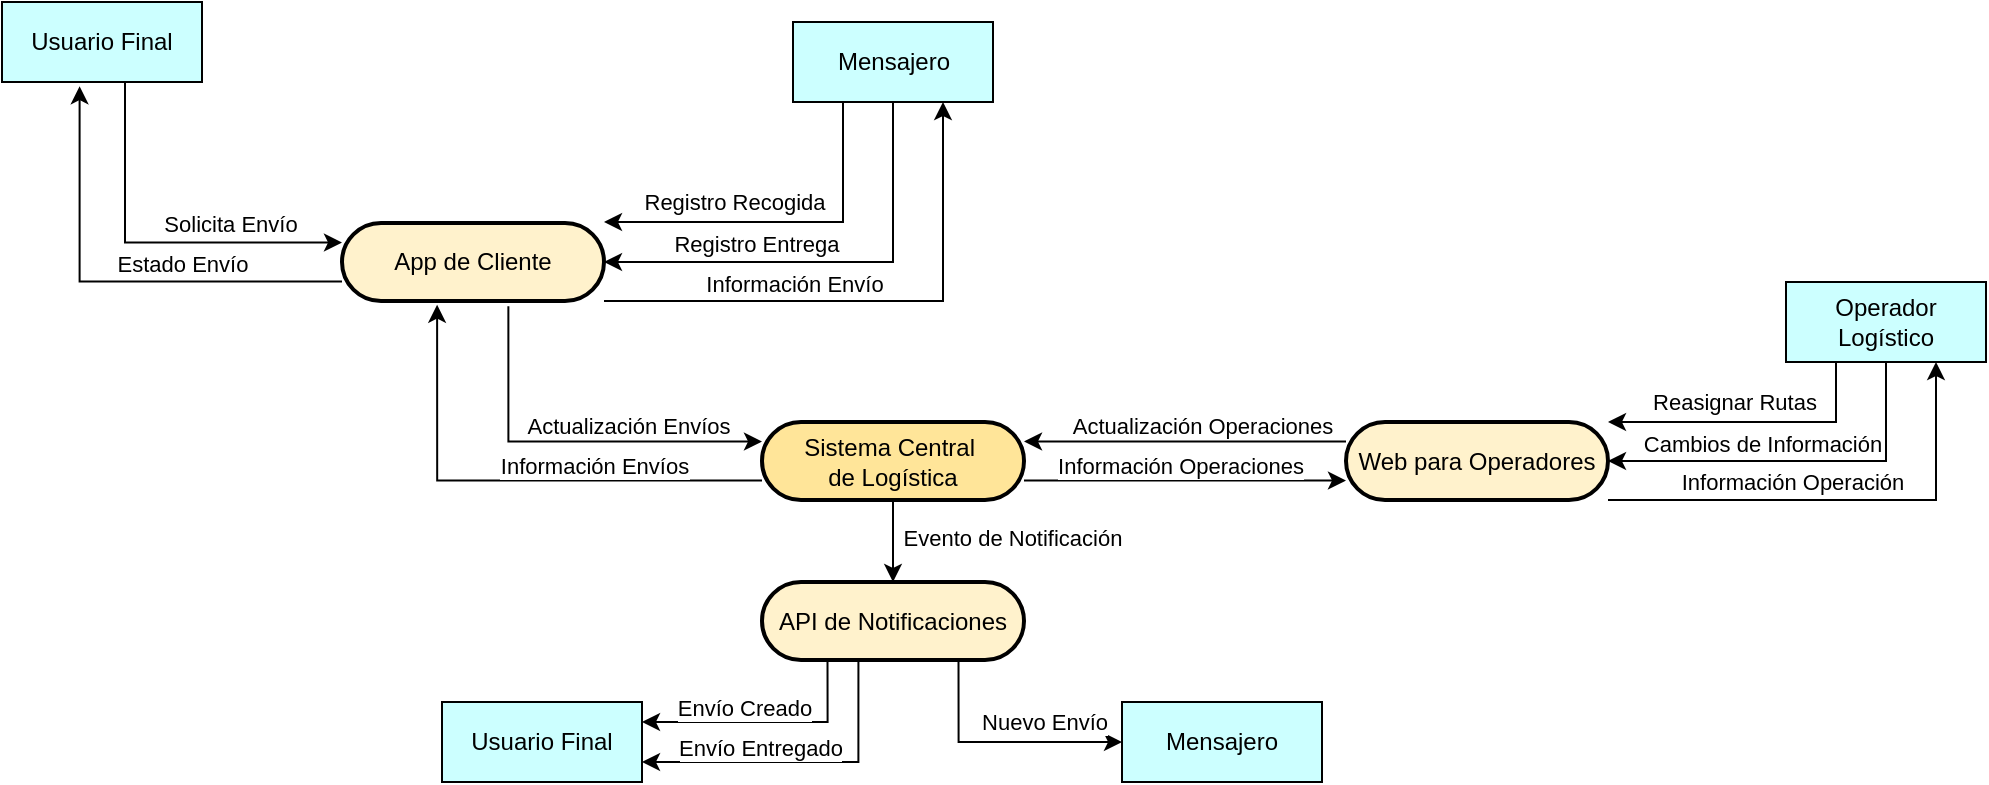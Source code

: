 <mxfile version="28.2.0">
  <diagram id="NudhkcSevDk4t6rfdYE9" name="Page-1">
    <mxGraphModel dx="1127" dy="551" grid="1" gridSize="10" guides="1" tooltips="1" connect="1" arrows="1" fold="1" page="1" pageScale="1" pageWidth="850" pageHeight="1100" math="0" shadow="0">
      <root>
        <mxCell id="0" />
        <mxCell id="1" parent="0" />
        <mxCell id="DDVRxTxTWWjVs_9O8drO-49" style="edgeStyle=orthogonalEdgeStyle;rounded=0;orthogonalLoop=1;jettySize=auto;html=1;exitX=1;exitY=1;exitDx=0;exitDy=0;entryX=0.75;entryY=1;entryDx=0;entryDy=0;" edge="1" parent="1" source="7" target="DDVRxTxTWWjVs_9O8drO-27">
          <mxGeometry relative="1" as="geometry">
            <Array as="points">
              <mxPoint x="511" y="180" />
            </Array>
          </mxGeometry>
        </mxCell>
        <mxCell id="DDVRxTxTWWjVs_9O8drO-52" value="Información Envío" style="edgeLabel;html=1;align=center;verticalAlign=middle;resizable=0;points=[];" vertex="1" connectable="0" parent="DDVRxTxTWWjVs_9O8drO-49">
          <mxGeometry x="-0.286" y="-2" relative="1" as="geometry">
            <mxPoint x="-1" y="-11" as="offset" />
          </mxGeometry>
        </mxCell>
        <mxCell id="DDVRxTxTWWjVs_9O8drO-64" style="edgeStyle=orthogonalEdgeStyle;rounded=0;orthogonalLoop=1;jettySize=auto;html=1;entryX=0;entryY=0.25;entryDx=0;entryDy=0;exitX=0.635;exitY=1.066;exitDx=0;exitDy=0;exitPerimeter=0;" edge="1" parent="1" source="7" target="DDVRxTxTWWjVs_9O8drO-22">
          <mxGeometry relative="1" as="geometry">
            <Array as="points">
              <mxPoint x="293" y="250" />
            </Array>
          </mxGeometry>
        </mxCell>
        <mxCell id="DDVRxTxTWWjVs_9O8drO-66" value="Actualización Envíos" style="edgeLabel;html=1;align=center;verticalAlign=middle;resizable=0;points=[];" vertex="1" connectable="0" parent="DDVRxTxTWWjVs_9O8drO-64">
          <mxGeometry x="0.14" y="3" relative="1" as="geometry">
            <mxPoint x="16" y="-5" as="offset" />
          </mxGeometry>
        </mxCell>
        <mxCell id="7" value="App de Cliente" style="rounded=1;whiteSpace=wrap;arcSize=50;strokeWidth=2;fillColor=#FFF2CC;" parent="1" vertex="1">
          <mxGeometry x="210" y="140.5" width="131" height="39" as="geometry" />
        </mxCell>
        <mxCell id="DDVRxTxTWWjVs_9O8drO-61" style="edgeStyle=orthogonalEdgeStyle;rounded=0;orthogonalLoop=1;jettySize=auto;html=1;exitX=1;exitY=0.75;exitDx=0;exitDy=0;entryX=0;entryY=0.75;entryDx=0;entryDy=0;" edge="1" parent="1" source="DDVRxTxTWWjVs_9O8drO-22" target="DDVRxTxTWWjVs_9O8drO-24">
          <mxGeometry relative="1" as="geometry" />
        </mxCell>
        <mxCell id="DDVRxTxTWWjVs_9O8drO-68" value="Información Operaciones" style="edgeLabel;html=1;align=center;verticalAlign=middle;resizable=0;points=[];" vertex="1" connectable="0" parent="DDVRxTxTWWjVs_9O8drO-61">
          <mxGeometry x="-0.266" y="-3" relative="1" as="geometry">
            <mxPoint x="19" y="-11" as="offset" />
          </mxGeometry>
        </mxCell>
        <mxCell id="DDVRxTxTWWjVs_9O8drO-71" style="edgeStyle=orthogonalEdgeStyle;rounded=0;orthogonalLoop=1;jettySize=auto;html=1;entryX=0.5;entryY=0;entryDx=0;entryDy=0;" edge="1" parent="1" source="DDVRxTxTWWjVs_9O8drO-22" target="DDVRxTxTWWjVs_9O8drO-23">
          <mxGeometry relative="1" as="geometry" />
        </mxCell>
        <mxCell id="DDVRxTxTWWjVs_9O8drO-72" value="Evento de Notificación" style="edgeLabel;html=1;align=center;verticalAlign=middle;resizable=0;points=[];" vertex="1" connectable="0" parent="DDVRxTxTWWjVs_9O8drO-71">
          <mxGeometry x="-0.139" y="-2" relative="1" as="geometry">
            <mxPoint x="61" y="1" as="offset" />
          </mxGeometry>
        </mxCell>
        <mxCell id="DDVRxTxTWWjVs_9O8drO-22" value="Sistema Central &#xa;de Logística" style="rounded=1;whiteSpace=wrap;arcSize=50;strokeWidth=2;fillColor=#FFE599;" vertex="1" parent="1">
          <mxGeometry x="420" y="240" width="131" height="39" as="geometry" />
        </mxCell>
        <mxCell id="DDVRxTxTWWjVs_9O8drO-73" style="edgeStyle=orthogonalEdgeStyle;rounded=0;orthogonalLoop=1;jettySize=auto;html=1;exitX=0.25;exitY=1;exitDx=0;exitDy=0;entryX=1;entryY=0.25;entryDx=0;entryDy=0;" edge="1" parent="1" source="DDVRxTxTWWjVs_9O8drO-23" target="DDVRxTxTWWjVs_9O8drO-29">
          <mxGeometry relative="1" as="geometry" />
        </mxCell>
        <mxCell id="DDVRxTxTWWjVs_9O8drO-78" value="Envío Creado" style="edgeLabel;html=1;align=center;verticalAlign=middle;resizable=0;points=[];" vertex="1" connectable="0" parent="DDVRxTxTWWjVs_9O8drO-73">
          <mxGeometry x="0.543" relative="1" as="geometry">
            <mxPoint x="22" y="-7" as="offset" />
          </mxGeometry>
        </mxCell>
        <mxCell id="DDVRxTxTWWjVs_9O8drO-74" style="edgeStyle=orthogonalEdgeStyle;rounded=0;orthogonalLoop=1;jettySize=auto;html=1;exitX=0.75;exitY=1;exitDx=0;exitDy=0;entryX=0;entryY=0.5;entryDx=0;entryDy=0;" edge="1" parent="1" source="DDVRxTxTWWjVs_9O8drO-23" target="DDVRxTxTWWjVs_9O8drO-30">
          <mxGeometry relative="1" as="geometry" />
        </mxCell>
        <mxCell id="DDVRxTxTWWjVs_9O8drO-80" value="Nuevo Envío" style="edgeLabel;html=1;align=center;verticalAlign=middle;resizable=0;points=[];" vertex="1" connectable="0" parent="DDVRxTxTWWjVs_9O8drO-74">
          <mxGeometry x="-0.021" y="2" relative="1" as="geometry">
            <mxPoint x="23" y="-8" as="offset" />
          </mxGeometry>
        </mxCell>
        <mxCell id="DDVRxTxTWWjVs_9O8drO-77" style="edgeStyle=orthogonalEdgeStyle;rounded=0;orthogonalLoop=1;jettySize=auto;html=1;exitX=0.368;exitY=1.025;exitDx=0;exitDy=0;entryX=1;entryY=0.75;entryDx=0;entryDy=0;exitPerimeter=0;" edge="1" parent="1" source="DDVRxTxTWWjVs_9O8drO-23" target="DDVRxTxTWWjVs_9O8drO-29">
          <mxGeometry relative="1" as="geometry" />
        </mxCell>
        <mxCell id="DDVRxTxTWWjVs_9O8drO-79" value="Envío Entregado" style="edgeLabel;html=1;align=center;verticalAlign=middle;resizable=0;points=[];" vertex="1" connectable="0" parent="DDVRxTxTWWjVs_9O8drO-77">
          <mxGeometry x="0.28" y="1" relative="1" as="geometry">
            <mxPoint x="2" y="-8" as="offset" />
          </mxGeometry>
        </mxCell>
        <mxCell id="DDVRxTxTWWjVs_9O8drO-23" value="API de Notificaciones" style="rounded=1;whiteSpace=wrap;arcSize=50;strokeWidth=2;fillColor=#FFF2CC;" vertex="1" parent="1">
          <mxGeometry x="420" y="320" width="131" height="39" as="geometry" />
        </mxCell>
        <mxCell id="DDVRxTxTWWjVs_9O8drO-62" style="edgeStyle=orthogonalEdgeStyle;rounded=0;orthogonalLoop=1;jettySize=auto;html=1;exitX=0;exitY=0.25;exitDx=0;exitDy=0;entryX=1;entryY=0.25;entryDx=0;entryDy=0;" edge="1" parent="1" source="DDVRxTxTWWjVs_9O8drO-24" target="DDVRxTxTWWjVs_9O8drO-22">
          <mxGeometry relative="1" as="geometry" />
        </mxCell>
        <mxCell id="DDVRxTxTWWjVs_9O8drO-67" value="Actualización Operaciones" style="edgeLabel;html=1;align=center;verticalAlign=middle;resizable=0;points=[];" vertex="1" connectable="0" parent="DDVRxTxTWWjVs_9O8drO-62">
          <mxGeometry x="0.06" y="-3" relative="1" as="geometry">
            <mxPoint x="13" y="-5" as="offset" />
          </mxGeometry>
        </mxCell>
        <mxCell id="DDVRxTxTWWjVs_9O8drO-24" value="Web para Operadores" style="rounded=1;whiteSpace=wrap;arcSize=50;strokeWidth=2;fillColor=#FFF2CC;" vertex="1" parent="1">
          <mxGeometry x="712" y="240" width="131" height="39" as="geometry" />
        </mxCell>
        <mxCell id="DDVRxTxTWWjVs_9O8drO-35" style="edgeStyle=orthogonalEdgeStyle;rounded=0;orthogonalLoop=1;jettySize=auto;html=1;exitX=0.615;exitY=0.984;exitDx=0;exitDy=0;entryX=0;entryY=0.25;entryDx=0;entryDy=0;exitPerimeter=0;" edge="1" parent="1" source="DDVRxTxTWWjVs_9O8drO-26" target="7">
          <mxGeometry relative="1" as="geometry" />
        </mxCell>
        <mxCell id="DDVRxTxTWWjVs_9O8drO-37" value="Solicita Envío" style="edgeLabel;html=1;align=center;verticalAlign=middle;resizable=0;points=[];" vertex="1" connectable="0" parent="DDVRxTxTWWjVs_9O8drO-35">
          <mxGeometry x="-0.161" y="2" relative="1" as="geometry">
            <mxPoint x="50" y="-8" as="offset" />
          </mxGeometry>
        </mxCell>
        <mxCell id="DDVRxTxTWWjVs_9O8drO-26" value="Usuario Final" style="rounded=0;whiteSpace=wrap;html=1;fillColor=#CCFFFF;" vertex="1" parent="1">
          <mxGeometry x="40" y="30" width="100" height="40" as="geometry" />
        </mxCell>
        <mxCell id="DDVRxTxTWWjVs_9O8drO-46" style="edgeStyle=orthogonalEdgeStyle;rounded=0;orthogonalLoop=1;jettySize=auto;html=1;entryX=1;entryY=0.5;entryDx=0;entryDy=0;exitX=0.5;exitY=1;exitDx=0;exitDy=0;" edge="1" parent="1" source="DDVRxTxTWWjVs_9O8drO-27" target="7">
          <mxGeometry relative="1" as="geometry" />
        </mxCell>
        <mxCell id="DDVRxTxTWWjVs_9O8drO-47" style="edgeStyle=orthogonalEdgeStyle;rounded=0;orthogonalLoop=1;jettySize=auto;html=1;exitX=0.25;exitY=1;exitDx=0;exitDy=0;entryX=1;entryY=0;entryDx=0;entryDy=0;" edge="1" parent="1" source="DDVRxTxTWWjVs_9O8drO-27" target="7">
          <mxGeometry relative="1" as="geometry">
            <Array as="points">
              <mxPoint x="461" y="140" />
              <mxPoint x="341" y="140" />
            </Array>
          </mxGeometry>
        </mxCell>
        <mxCell id="DDVRxTxTWWjVs_9O8drO-50" value="Registro Recogida" style="edgeLabel;html=1;align=center;verticalAlign=middle;resizable=0;points=[];" vertex="1" connectable="0" parent="DDVRxTxTWWjVs_9O8drO-47">
          <mxGeometry x="0.483" y="2" relative="1" as="geometry">
            <mxPoint x="19" y="-12" as="offset" />
          </mxGeometry>
        </mxCell>
        <mxCell id="DDVRxTxTWWjVs_9O8drO-27" value="Mensajero" style="rounded=0;whiteSpace=wrap;html=1;fillColor=#CCFFFF;" vertex="1" parent="1">
          <mxGeometry x="435.5" y="40" width="100" height="40" as="geometry" />
        </mxCell>
        <mxCell id="DDVRxTxTWWjVs_9O8drO-54" style="edgeStyle=orthogonalEdgeStyle;rounded=0;orthogonalLoop=1;jettySize=auto;html=1;exitX=0.25;exitY=1;exitDx=0;exitDy=0;entryX=1;entryY=0;entryDx=0;entryDy=0;" edge="1" parent="1" source="DDVRxTxTWWjVs_9O8drO-28" target="DDVRxTxTWWjVs_9O8drO-24">
          <mxGeometry relative="1" as="geometry">
            <Array as="points">
              <mxPoint x="957" y="240" />
            </Array>
          </mxGeometry>
        </mxCell>
        <mxCell id="DDVRxTxTWWjVs_9O8drO-56" value="Reasignar Rutas" style="edgeLabel;html=1;align=center;verticalAlign=middle;resizable=0;points=[];" vertex="1" connectable="0" parent="DDVRxTxTWWjVs_9O8drO-54">
          <mxGeometry x="0.271" y="-2" relative="1" as="geometry">
            <mxPoint x="10" y="-8" as="offset" />
          </mxGeometry>
        </mxCell>
        <mxCell id="DDVRxTxTWWjVs_9O8drO-57" style="edgeStyle=orthogonalEdgeStyle;rounded=0;orthogonalLoop=1;jettySize=auto;html=1;exitX=0.5;exitY=1;exitDx=0;exitDy=0;entryX=1;entryY=0.5;entryDx=0;entryDy=0;" edge="1" parent="1" source="DDVRxTxTWWjVs_9O8drO-28" target="DDVRxTxTWWjVs_9O8drO-24">
          <mxGeometry relative="1" as="geometry" />
        </mxCell>
        <mxCell id="DDVRxTxTWWjVs_9O8drO-58" value="Cambios de Información" style="edgeLabel;html=1;align=center;verticalAlign=middle;resizable=0;points=[];" vertex="1" connectable="0" parent="DDVRxTxTWWjVs_9O8drO-57">
          <mxGeometry x="0.101" y="1" relative="1" as="geometry">
            <mxPoint x="-8" y="-10" as="offset" />
          </mxGeometry>
        </mxCell>
        <mxCell id="DDVRxTxTWWjVs_9O8drO-28" value="Operador Logístico" style="rounded=0;whiteSpace=wrap;html=1;fillColor=#CCFFFF;" vertex="1" parent="1">
          <mxGeometry x="932" y="170" width="100" height="40" as="geometry" />
        </mxCell>
        <mxCell id="DDVRxTxTWWjVs_9O8drO-29" value="Usuario Final" style="rounded=0;whiteSpace=wrap;html=1;fillColor=#CCFFFF;" vertex="1" parent="1">
          <mxGeometry x="260" y="380" width="100" height="40" as="geometry" />
        </mxCell>
        <mxCell id="DDVRxTxTWWjVs_9O8drO-30" value="Mensajero" style="rounded=0;whiteSpace=wrap;html=1;fillColor=#CCFFFF;" vertex="1" parent="1">
          <mxGeometry x="600" y="380" width="100" height="40" as="geometry" />
        </mxCell>
        <mxCell id="DDVRxTxTWWjVs_9O8drO-41" style="edgeStyle=orthogonalEdgeStyle;rounded=0;orthogonalLoop=1;jettySize=auto;html=1;exitX=0;exitY=0.75;exitDx=0;exitDy=0;entryX=0.388;entryY=1.053;entryDx=0;entryDy=0;entryPerimeter=0;" edge="1" parent="1" source="7" target="DDVRxTxTWWjVs_9O8drO-26">
          <mxGeometry relative="1" as="geometry" />
        </mxCell>
        <mxCell id="DDVRxTxTWWjVs_9O8drO-42" value="Estado Envío" style="edgeLabel;html=1;align=center;verticalAlign=middle;resizable=0;points=[];" vertex="1" connectable="0" parent="DDVRxTxTWWjVs_9O8drO-41">
          <mxGeometry x="-0.163" y="1" relative="1" as="geometry">
            <mxPoint x="16" y="-10" as="offset" />
          </mxGeometry>
        </mxCell>
        <mxCell id="DDVRxTxTWWjVs_9O8drO-51" value="Registro Entrega" style="edgeLabel;html=1;align=center;verticalAlign=middle;resizable=0;points=[];" vertex="1" connectable="0" parent="1">
          <mxGeometry x="417" y="151" as="geometry" />
        </mxCell>
        <mxCell id="DDVRxTxTWWjVs_9O8drO-55" style="edgeStyle=orthogonalEdgeStyle;rounded=0;orthogonalLoop=1;jettySize=auto;html=1;exitX=1;exitY=1;exitDx=0;exitDy=0;entryX=0.75;entryY=1;entryDx=0;entryDy=0;" edge="1" parent="1" source="DDVRxTxTWWjVs_9O8drO-24" target="DDVRxTxTWWjVs_9O8drO-28">
          <mxGeometry relative="1" as="geometry">
            <Array as="points">
              <mxPoint x="1007" y="279" />
            </Array>
          </mxGeometry>
        </mxCell>
        <mxCell id="DDVRxTxTWWjVs_9O8drO-59" value="Información Operación" style="edgeLabel;html=1;align=center;verticalAlign=middle;resizable=0;points=[];" vertex="1" connectable="0" parent="DDVRxTxTWWjVs_9O8drO-55">
          <mxGeometry x="-0.234" y="-1" relative="1" as="geometry">
            <mxPoint x="3" y="-10" as="offset" />
          </mxGeometry>
        </mxCell>
        <mxCell id="DDVRxTxTWWjVs_9O8drO-63" style="edgeStyle=orthogonalEdgeStyle;rounded=0;orthogonalLoop=1;jettySize=auto;html=1;exitX=0;exitY=0.75;exitDx=0;exitDy=0;entryX=0.363;entryY=1.048;entryDx=0;entryDy=0;entryPerimeter=0;" edge="1" parent="1" source="DDVRxTxTWWjVs_9O8drO-22" target="7">
          <mxGeometry relative="1" as="geometry" />
        </mxCell>
        <mxCell id="DDVRxTxTWWjVs_9O8drO-65" value="Información Envíos" style="edgeLabel;html=1;align=center;verticalAlign=middle;resizable=0;points=[];" vertex="1" connectable="0" parent="DDVRxTxTWWjVs_9O8drO-63">
          <mxGeometry x="-0.363" y="-2" relative="1" as="geometry">
            <mxPoint x="-5" y="-6" as="offset" />
          </mxGeometry>
        </mxCell>
      </root>
    </mxGraphModel>
  </diagram>
</mxfile>
